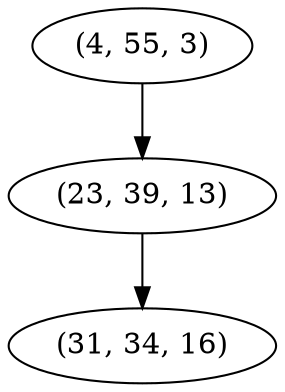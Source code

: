 digraph tree {
    "(4, 55, 3)";
    "(23, 39, 13)";
    "(31, 34, 16)";
    "(4, 55, 3)" -> "(23, 39, 13)";
    "(23, 39, 13)" -> "(31, 34, 16)";
}
